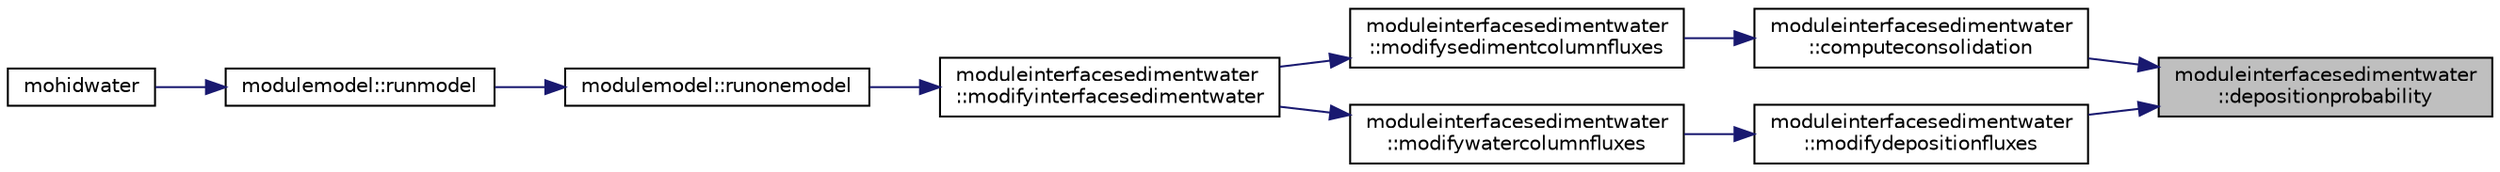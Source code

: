 digraph "moduleinterfacesedimentwater::depositionprobability"
{
 // LATEX_PDF_SIZE
  edge [fontname="Helvetica",fontsize="10",labelfontname="Helvetica",labelfontsize="10"];
  node [fontname="Helvetica",fontsize="10",shape=record];
  rankdir="RL";
  Node1 [label="moduleinterfacesedimentwater\l::depositionprobability",height=0.2,width=0.4,color="black", fillcolor="grey75", style="filled", fontcolor="black",tooltip=" "];
  Node1 -> Node2 [dir="back",color="midnightblue",fontsize="10",style="solid"];
  Node2 [label="moduleinterfacesedimentwater\l::computeconsolidation",height=0.2,width=0.4,color="black", fillcolor="white", style="filled",URL="$namespacemoduleinterfacesedimentwater.html#a488a986c36aca3233969de75a2e2094e",tooltip=" "];
  Node2 -> Node3 [dir="back",color="midnightblue",fontsize="10",style="solid"];
  Node3 [label="moduleinterfacesedimentwater\l::modifysedimentcolumnfluxes",height=0.2,width=0.4,color="black", fillcolor="white", style="filled",URL="$namespacemoduleinterfacesedimentwater.html#aa69ad0cf59fc330de29ad9983648c806",tooltip=" "];
  Node3 -> Node4 [dir="back",color="midnightblue",fontsize="10",style="solid"];
  Node4 [label="moduleinterfacesedimentwater\l::modifyinterfacesedimentwater",height=0.2,width=0.4,color="black", fillcolor="white", style="filled",URL="$namespacemoduleinterfacesedimentwater.html#ac36014e82a94f1ba694775e21f24b005",tooltip=" "];
  Node4 -> Node5 [dir="back",color="midnightblue",fontsize="10",style="solid"];
  Node5 [label="modulemodel::runonemodel",height=0.2,width=0.4,color="black", fillcolor="white", style="filled",URL="$namespacemodulemodel.html#ab22d85061a595a03c83c11766cba5587",tooltip=" "];
  Node5 -> Node6 [dir="back",color="midnightblue",fontsize="10",style="solid"];
  Node6 [label="modulemodel::runmodel",height=0.2,width=0.4,color="black", fillcolor="white", style="filled",URL="$namespacemodulemodel.html#a16a07d5b28a4877790acec46aed111b6",tooltip=" "];
  Node6 -> Node7 [dir="back",color="midnightblue",fontsize="10",style="solid"];
  Node7 [label="mohidwater",height=0.2,width=0.4,color="black", fillcolor="white", style="filled",URL="$_main_8_f90.html#a22cacab418d9e36dcaa8c3aef44b4185",tooltip=" "];
  Node1 -> Node8 [dir="back",color="midnightblue",fontsize="10",style="solid"];
  Node8 [label="moduleinterfacesedimentwater\l::modifydepositionfluxes",height=0.2,width=0.4,color="black", fillcolor="white", style="filled",URL="$namespacemoduleinterfacesedimentwater.html#a5d9003ebb144c9e66fe6235c416ea685",tooltip=" "];
  Node8 -> Node9 [dir="back",color="midnightblue",fontsize="10",style="solid"];
  Node9 [label="moduleinterfacesedimentwater\l::modifywatercolumnfluxes",height=0.2,width=0.4,color="black", fillcolor="white", style="filled",URL="$namespacemoduleinterfacesedimentwater.html#a052aa500f3fe487c32cb93f8c5a8ea60",tooltip=" "];
  Node9 -> Node4 [dir="back",color="midnightblue",fontsize="10",style="solid"];
}
